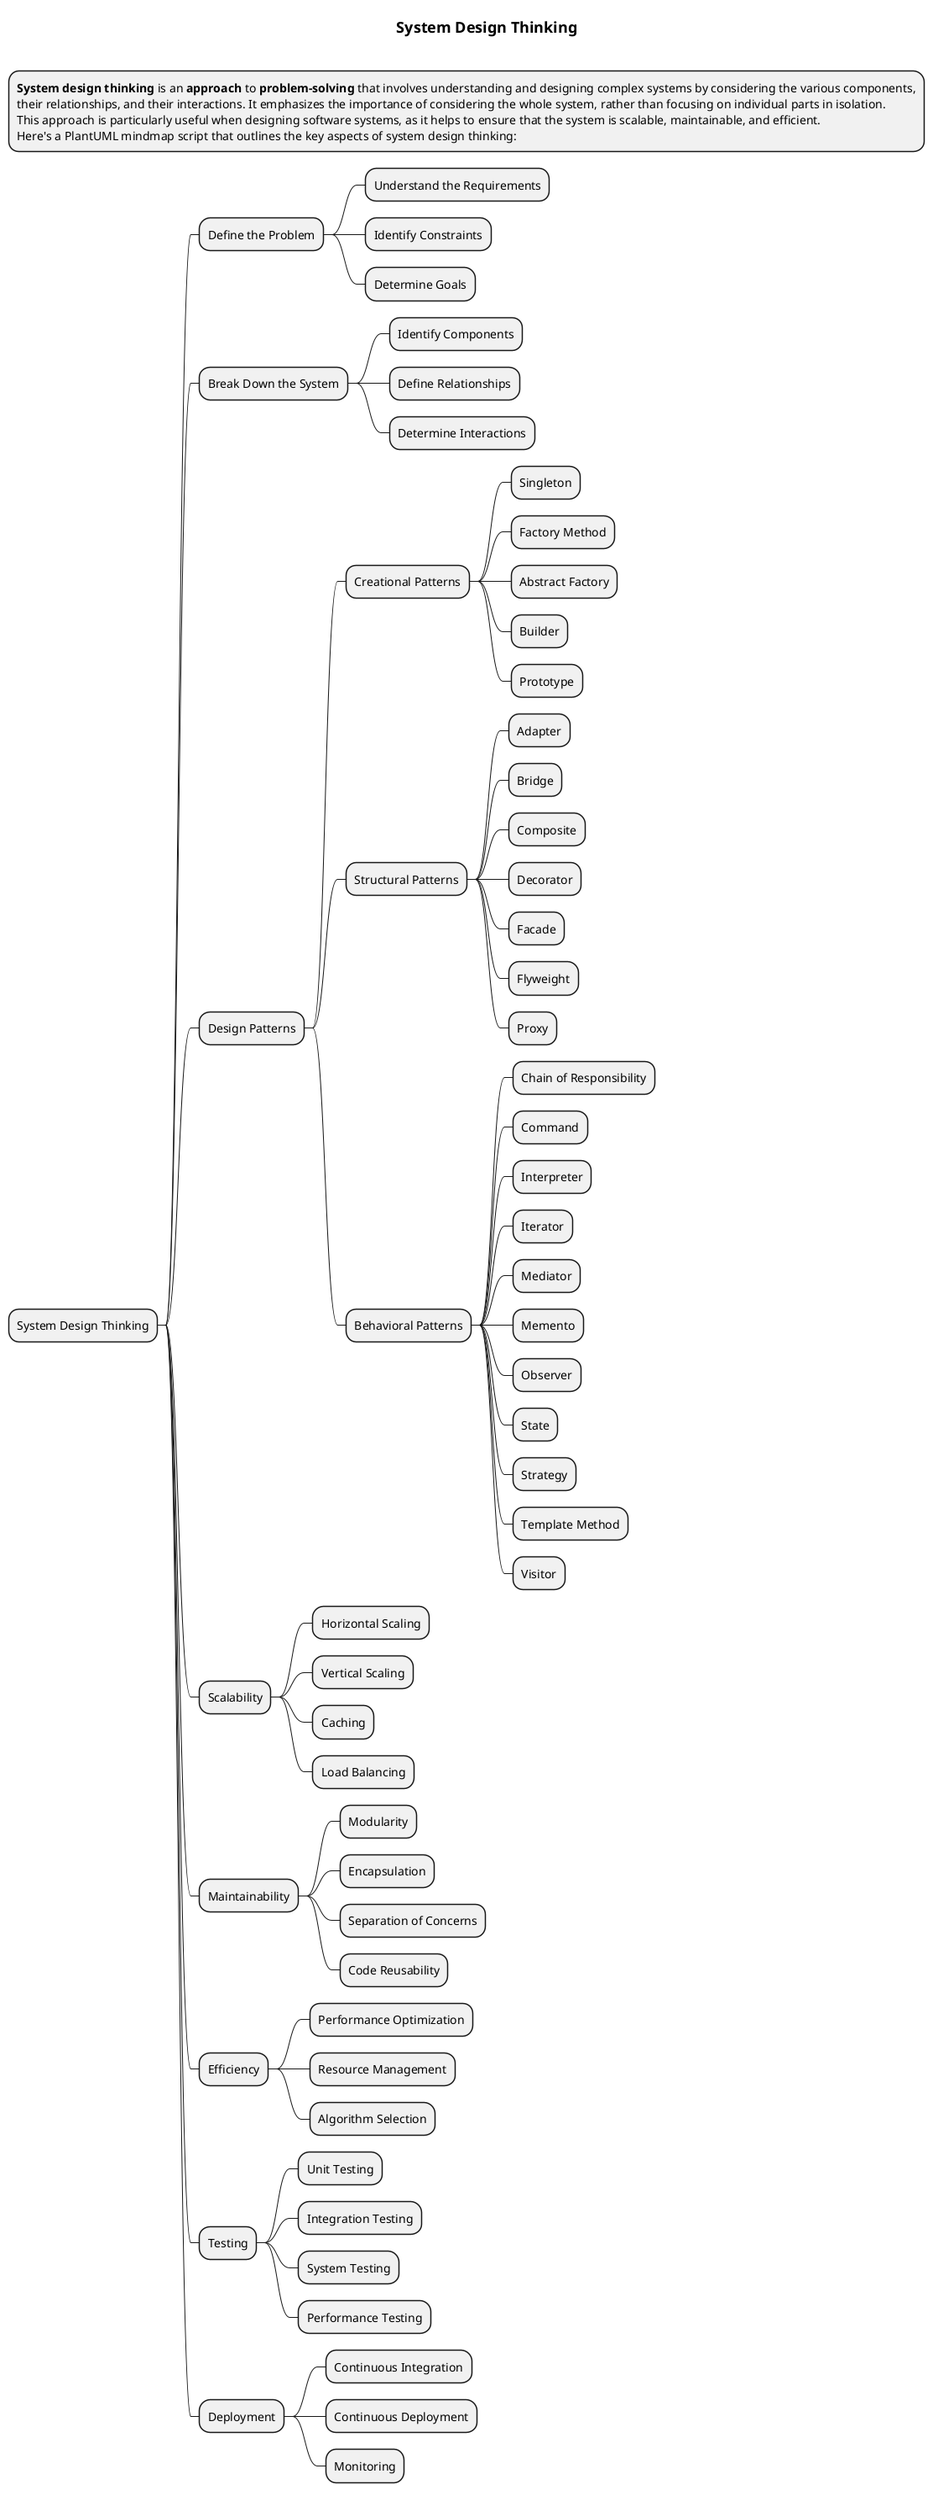


@startmindmap

title = System Design Thinking\n
*:**System design thinking** is an **approach** to **problem-solving** that involves understanding and designing complex systems by considering the various components,
their relationships, and their interactions. It emphasizes the importance of considering the whole system, rather than focusing on individual parts in isolation.
This approach is particularly useful when designing software systems, as it helps to ensure that the system is scalable, maintainable, and efficient.
Here's a PlantUML mindmap script that outlines the key aspects of system design thinking:;
* System Design Thinking
** Define the Problem
*** Understand the Requirements
*** Identify Constraints
*** Determine Goals
** Break Down the System
*** Identify Components
*** Define Relationships
*** Determine Interactions
** Design Patterns
*** Creational Patterns
**** Singleton
**** Factory Method
**** Abstract Factory
**** Builder
**** Prototype
*** Structural Patterns
**** Adapter
**** Bridge
**** Composite
**** Decorator
**** Facade
**** Flyweight
**** Proxy
*** Behavioral Patterns
**** Chain of Responsibility
**** Command
**** Interpreter
**** Iterator
**** Mediator
**** Memento
**** Observer
**** State
**** Strategy
**** Template Method
**** Visitor
** Scalability
*** Horizontal Scaling
*** Vertical Scaling
*** Caching
*** Load Balancing
** Maintainability
*** Modularity
*** Encapsulation
*** Separation of Concerns
*** Code Reusability
** Efficiency
*** Performance Optimization
*** Resource Management
*** Algorithm Selection
** Testing
*** Unit Testing
*** Integration Testing
*** System Testing
*** Performance Testing
** Deployment
*** Continuous Integration
*** Continuous Deployment
*** Monitoring
@endmindmap
